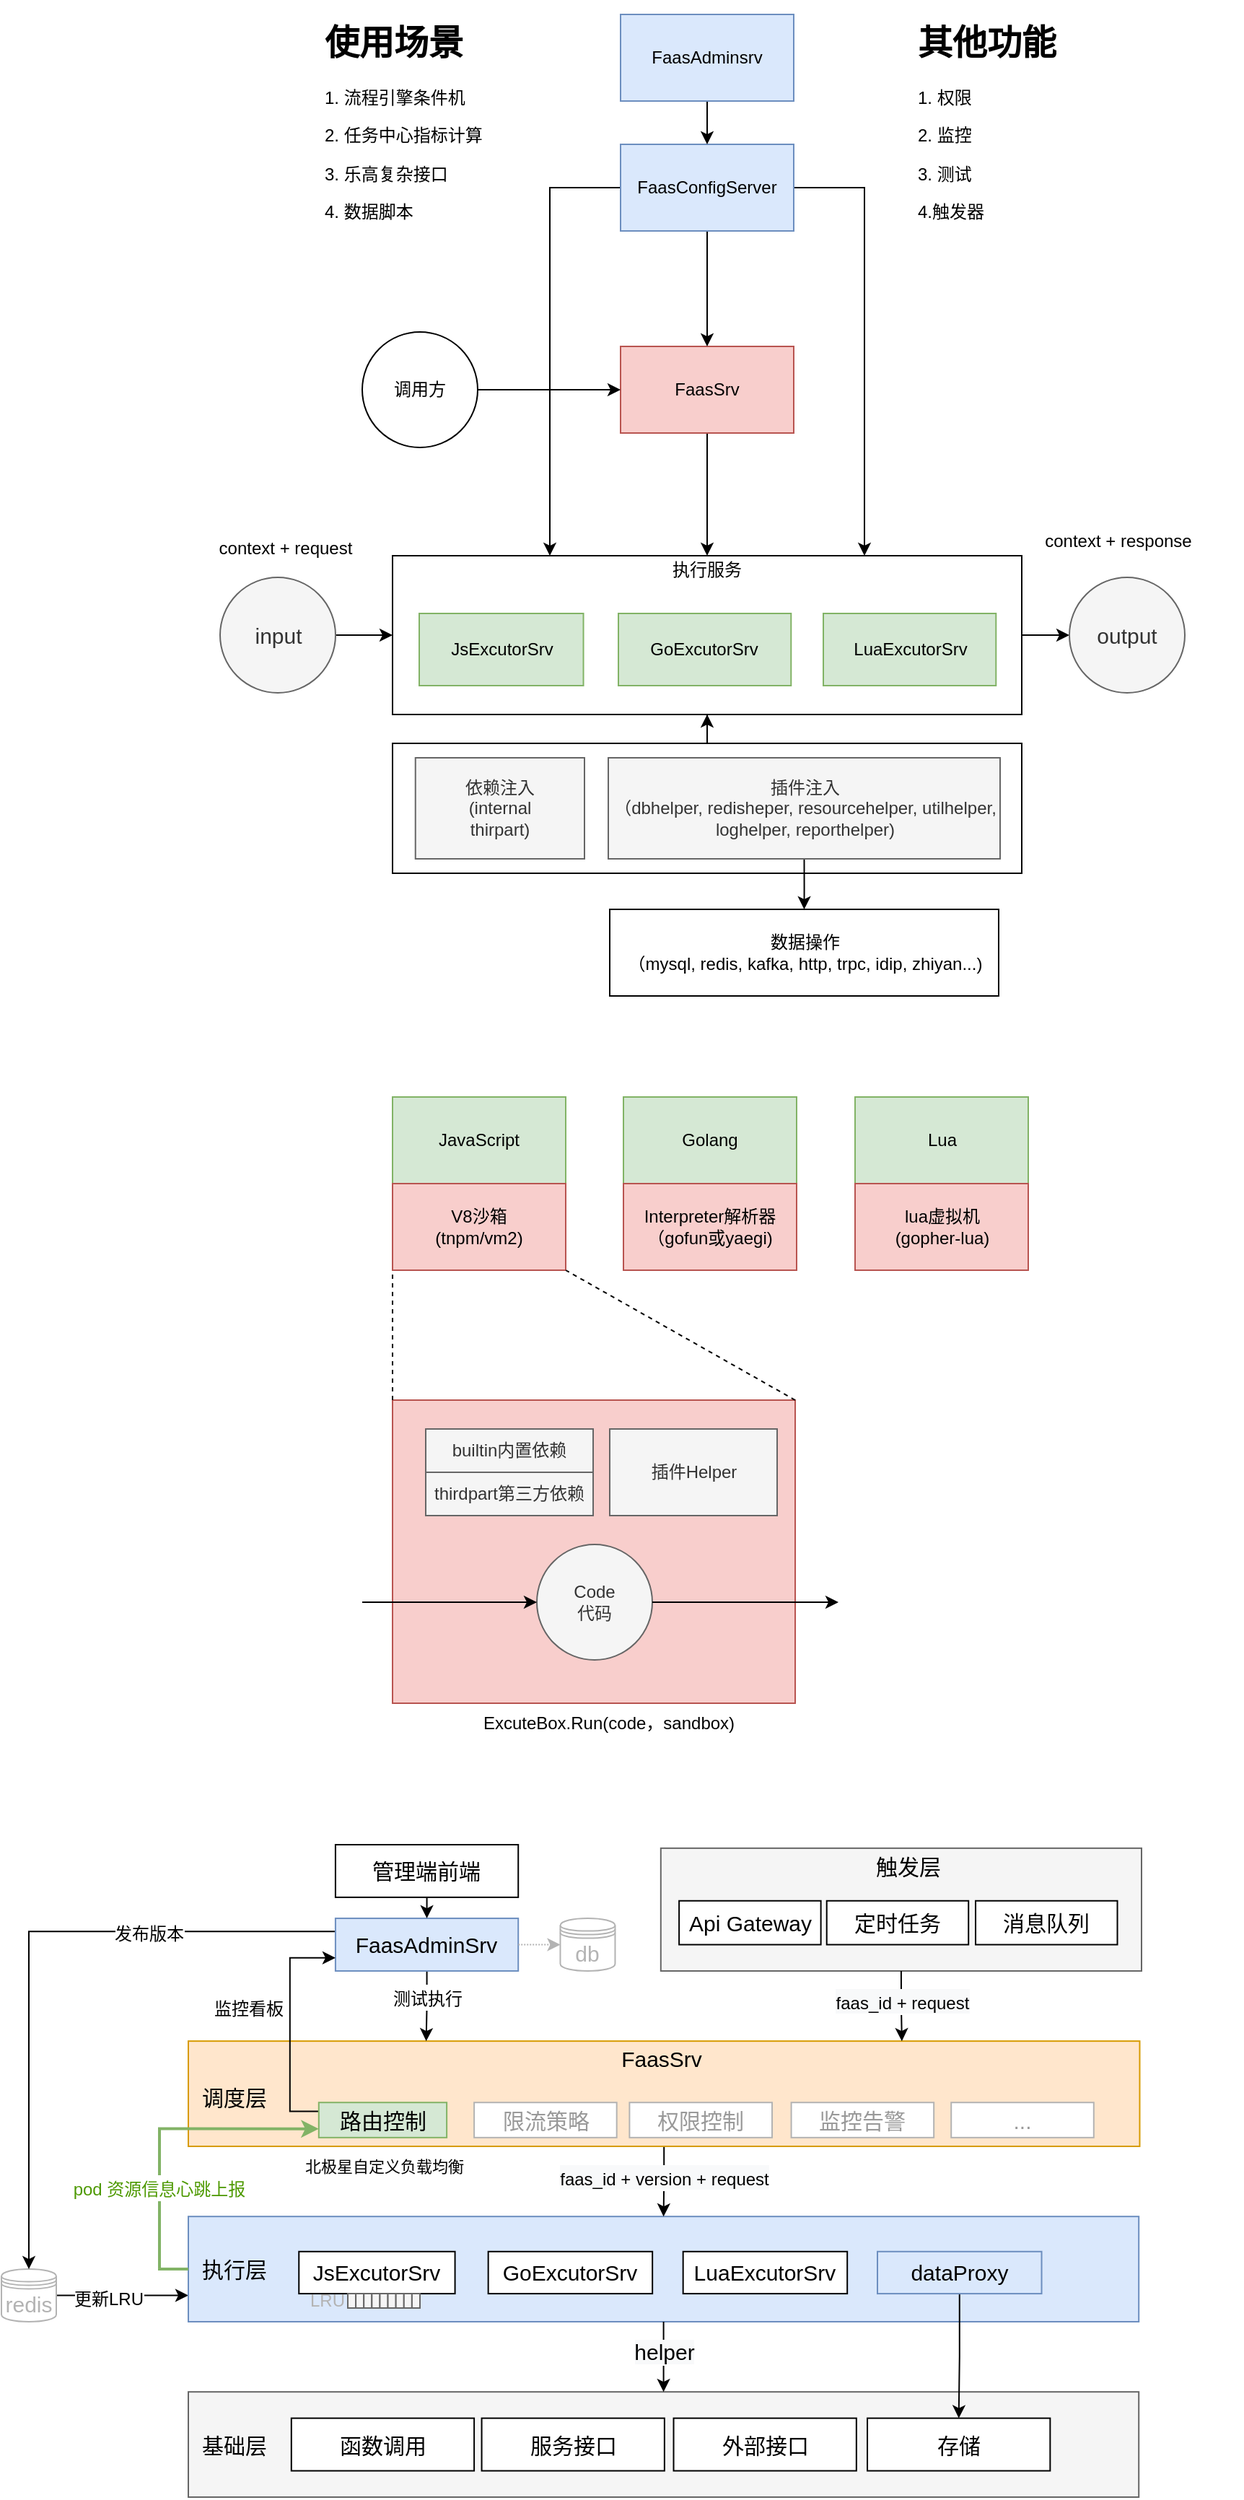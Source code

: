 <mxfile version="14.5.1" type="github">
  <diagram id="OLWQJMdd0GZBQvJl7Ah5" name="第 1 页">
    <mxGraphModel dx="1185" dy="635" grid="1" gridSize="10" guides="1" tooltips="1" connect="1" arrows="1" fold="1" page="1" pageScale="1" pageWidth="827" pageHeight="1169" math="0" shadow="0">
      <root>
        <mxCell id="0" />
        <mxCell id="1" parent="0" />
        <mxCell id="CMRHBEQEcgiSeav-4flf-11" style="edgeStyle=orthogonalEdgeStyle;rounded=0;orthogonalLoop=1;jettySize=auto;html=1;exitX=1;exitY=0.5;exitDx=0;exitDy=0;" parent="1" source="CMRHBEQEcgiSeav-4flf-7" target="UxoHD04tg5Q-O8OyDqUi-3" edge="1">
          <mxGeometry relative="1" as="geometry" />
        </mxCell>
        <mxCell id="CMRHBEQEcgiSeav-4flf-7" value="" style="rounded=0;whiteSpace=wrap;html=1;" parent="1" vertex="1">
          <mxGeometry x="391" y="935" width="436" height="110" as="geometry" />
        </mxCell>
        <mxCell id="CMRHBEQEcgiSeav-4flf-8" style="edgeStyle=orthogonalEdgeStyle;rounded=0;orthogonalLoop=1;jettySize=auto;html=1;exitX=0.5;exitY=0;exitDx=0;exitDy=0;" parent="1" source="CMRHBEQEcgiSeav-4flf-6" target="CMRHBEQEcgiSeav-4flf-7" edge="1">
          <mxGeometry relative="1" as="geometry" />
        </mxCell>
        <mxCell id="CMRHBEQEcgiSeav-4flf-6" value="" style="rounded=0;whiteSpace=wrap;html=1;" parent="1" vertex="1">
          <mxGeometry x="391" y="1065" width="436" height="90" as="geometry" />
        </mxCell>
        <mxCell id="CMRHBEQEcgiSeav-4flf-10" style="edgeStyle=orthogonalEdgeStyle;rounded=0;orthogonalLoop=1;jettySize=auto;html=1;exitX=1;exitY=0.5;exitDx=0;exitDy=0;" parent="1" source="UxoHD04tg5Q-O8OyDqUi-2" target="CMRHBEQEcgiSeav-4flf-7" edge="1">
          <mxGeometry relative="1" as="geometry" />
        </mxCell>
        <mxCell id="UxoHD04tg5Q-O8OyDqUi-2" value="input" style="ellipse;whiteSpace=wrap;html=1;aspect=fixed;fontSize=15;fillColor=#f5f5f5;strokeColor=#666666;fontColor=#333333;" parent="1" vertex="1">
          <mxGeometry x="271.5" y="950" width="80" height="80" as="geometry" />
        </mxCell>
        <mxCell id="UxoHD04tg5Q-O8OyDqUi-3" value="output" style="ellipse;whiteSpace=wrap;html=1;aspect=fixed;fontSize=15;fillColor=#f5f5f5;strokeColor=#666666;fontColor=#333333;" parent="1" vertex="1">
          <mxGeometry x="860" y="950" width="80" height="80" as="geometry" />
        </mxCell>
        <mxCell id="UxoHD04tg5Q-O8OyDqUi-17" value="context + request" style="text;html=1;strokeColor=none;fillColor=none;align=center;verticalAlign=middle;whiteSpace=wrap;rounded=0;fontSize=12;" parent="1" vertex="1">
          <mxGeometry x="231.5" y="920" width="170" height="20" as="geometry" />
        </mxCell>
        <mxCell id="UxoHD04tg5Q-O8OyDqUi-18" value="context + response" style="text;html=1;strokeColor=none;fillColor=none;align=center;verticalAlign=middle;whiteSpace=wrap;rounded=0;fontSize=12;" parent="1" vertex="1">
          <mxGeometry x="809.15" y="915" width="170" height="20" as="geometry" />
        </mxCell>
        <mxCell id="CMRHBEQEcgiSeav-4flf-12" style="edgeStyle=orthogonalEdgeStyle;rounded=0;orthogonalLoop=1;jettySize=auto;html=1;exitX=0.5;exitY=1;exitDx=0;exitDy=0;entryX=0.5;entryY=0;entryDx=0;entryDy=0;" parent="1" source="UxoHD04tg5Q-O8OyDqUi-20" target="CMRHBEQEcgiSeav-4flf-9" edge="1">
          <mxGeometry relative="1" as="geometry" />
        </mxCell>
        <mxCell id="UxoHD04tg5Q-O8OyDqUi-20" value="FaasSrv" style="rounded=0;whiteSpace=wrap;html=1;fontSize=12;fillColor=#f8cecc;strokeColor=#b85450;" parent="1" vertex="1">
          <mxGeometry x="549" y="790" width="120" height="60" as="geometry" />
        </mxCell>
        <mxCell id="CMRHBEQEcgiSeav-4flf-15" style="edgeStyle=orthogonalEdgeStyle;rounded=0;orthogonalLoop=1;jettySize=auto;html=1;exitX=0.5;exitY=1;exitDx=0;exitDy=0;" parent="1" source="UxoHD04tg5Q-O8OyDqUi-21" target="UxoHD04tg5Q-O8OyDqUi-20" edge="1">
          <mxGeometry relative="1" as="geometry" />
        </mxCell>
        <mxCell id="CMRHBEQEcgiSeav-4flf-16" style="edgeStyle=orthogonalEdgeStyle;rounded=0;orthogonalLoop=1;jettySize=auto;html=1;exitX=1;exitY=0.5;exitDx=0;exitDy=0;entryX=0.75;entryY=0;entryDx=0;entryDy=0;" parent="1" source="UxoHD04tg5Q-O8OyDqUi-21" target="CMRHBEQEcgiSeav-4flf-7" edge="1">
          <mxGeometry relative="1" as="geometry" />
        </mxCell>
        <mxCell id="CMRHBEQEcgiSeav-4flf-17" style="edgeStyle=orthogonalEdgeStyle;rounded=0;orthogonalLoop=1;jettySize=auto;html=1;exitX=0;exitY=0.5;exitDx=0;exitDy=0;entryX=0.25;entryY=0;entryDx=0;entryDy=0;" parent="1" source="UxoHD04tg5Q-O8OyDqUi-21" target="CMRHBEQEcgiSeav-4flf-7" edge="1">
          <mxGeometry relative="1" as="geometry">
            <Array as="points">
              <mxPoint x="500" y="680" />
            </Array>
          </mxGeometry>
        </mxCell>
        <mxCell id="UxoHD04tg5Q-O8OyDqUi-21" value="FaasConfigServer" style="rounded=0;whiteSpace=wrap;html=1;fontSize=12;fillColor=#dae8fc;strokeColor=#6c8ebf;" parent="1" vertex="1">
          <mxGeometry x="549" y="650" width="120" height="60" as="geometry" />
        </mxCell>
        <mxCell id="CMRHBEQEcgiSeav-4flf-3" value="依赖注入&lt;br&gt;(internal&lt;br&gt;thirpart)" style="rounded=0;whiteSpace=wrap;html=1;fontSize=12;fillColor=#f5f5f5;strokeColor=#666666;fontColor=#333333;" parent="1" vertex="1">
          <mxGeometry x="406.87" y="1075" width="117.13" height="70" as="geometry" />
        </mxCell>
        <mxCell id="CMRHBEQEcgiSeav-4flf-23" style="edgeStyle=orthogonalEdgeStyle;rounded=0;orthogonalLoop=1;jettySize=auto;html=1;exitX=0.5;exitY=1;exitDx=0;exitDy=0;" parent="1" source="CMRHBEQEcgiSeav-4flf-4" target="CMRHBEQEcgiSeav-4flf-22" edge="1">
          <mxGeometry relative="1" as="geometry" />
        </mxCell>
        <mxCell id="CMRHBEQEcgiSeav-4flf-4" value="插件注入&lt;br&gt;（dbhelper, redisheper, resourcehelper, utilhelper, loghelper, reporthelper)" style="rounded=0;whiteSpace=wrap;html=1;fontSize=12;fillColor=#f5f5f5;strokeColor=#666666;fontColor=#333333;" parent="1" vertex="1">
          <mxGeometry x="540.5" y="1075" width="271.5" height="70" as="geometry" />
        </mxCell>
        <mxCell id="UxoHD04tg5Q-O8OyDqUi-5" value="JsExcutorSrv" style="rounded=0;whiteSpace=wrap;html=1;fillColor=#d5e8d4;strokeColor=#82b366;" parent="1" vertex="1">
          <mxGeometry x="409.5" y="975" width="113.763" height="50" as="geometry" />
        </mxCell>
        <mxCell id="CMRHBEQEcgiSeav-4flf-1" value="GoExcutorSrv" style="rounded=0;whiteSpace=wrap;html=1;fillColor=#d5e8d4;strokeColor=#82b366;" parent="1" vertex="1">
          <mxGeometry x="547.498" y="975" width="119.648" height="50" as="geometry" />
        </mxCell>
        <mxCell id="CMRHBEQEcgiSeav-4flf-2" value="LuaExcutorSrv" style="rounded=0;whiteSpace=wrap;html=1;fillColor=#d5e8d4;strokeColor=#82b366;" parent="1" vertex="1">
          <mxGeometry x="689.502" y="975" width="119.648" height="50" as="geometry" />
        </mxCell>
        <mxCell id="CMRHBEQEcgiSeav-4flf-9" value="执行服务" style="text;html=1;strokeColor=none;fillColor=none;align=center;verticalAlign=middle;whiteSpace=wrap;rounded=0;" parent="1" vertex="1">
          <mxGeometry x="584" y="935" width="50" height="20" as="geometry" />
        </mxCell>
        <mxCell id="CMRHBEQEcgiSeav-4flf-19" style="edgeStyle=orthogonalEdgeStyle;rounded=0;orthogonalLoop=1;jettySize=auto;html=1;exitX=0.5;exitY=1;exitDx=0;exitDy=0;" parent="1" source="CMRHBEQEcgiSeav-4flf-18" target="UxoHD04tg5Q-O8OyDqUi-21" edge="1">
          <mxGeometry relative="1" as="geometry" />
        </mxCell>
        <mxCell id="CMRHBEQEcgiSeav-4flf-18" value="FaasAdminsrv" style="rounded=0;whiteSpace=wrap;html=1;fontSize=12;fillColor=#dae8fc;strokeColor=#6c8ebf;" parent="1" vertex="1">
          <mxGeometry x="549" y="560" width="120" height="60" as="geometry" />
        </mxCell>
        <mxCell id="CMRHBEQEcgiSeav-4flf-21" style="edgeStyle=orthogonalEdgeStyle;rounded=0;orthogonalLoop=1;jettySize=auto;html=1;exitX=1;exitY=0.5;exitDx=0;exitDy=0;" parent="1" source="CMRHBEQEcgiSeav-4flf-20" target="UxoHD04tg5Q-O8OyDqUi-20" edge="1">
          <mxGeometry relative="1" as="geometry" />
        </mxCell>
        <mxCell id="CMRHBEQEcgiSeav-4flf-20" value="调用方" style="ellipse;whiteSpace=wrap;html=1;aspect=fixed;" parent="1" vertex="1">
          <mxGeometry x="370" y="780" width="80" height="80" as="geometry" />
        </mxCell>
        <mxCell id="CMRHBEQEcgiSeav-4flf-22" value="数据操作&lt;br&gt;（mysql, redis, kafka, http, trpc, idip, zhiyan...)" style="rounded=0;whiteSpace=wrap;html=1;" parent="1" vertex="1">
          <mxGeometry x="541.5" y="1180" width="269.5" height="60" as="geometry" />
        </mxCell>
        <mxCell id="pfZ5TkLtPLS2MDY2k81m-2" value="JavaScript" style="rounded=0;whiteSpace=wrap;html=1;fillColor=#d5e8d4;strokeColor=#82b366;" parent="1" vertex="1">
          <mxGeometry x="391" y="1310" width="120" height="60" as="geometry" />
        </mxCell>
        <mxCell id="pfZ5TkLtPLS2MDY2k81m-4" value="Golang" style="rounded=0;whiteSpace=wrap;html=1;fillColor=#d5e8d4;strokeColor=#82b366;" parent="1" vertex="1">
          <mxGeometry x="551" y="1310" width="120" height="60" as="geometry" />
        </mxCell>
        <mxCell id="pfZ5TkLtPLS2MDY2k81m-6" value="Lua" style="rounded=0;whiteSpace=wrap;html=1;fillColor=#d5e8d4;strokeColor=#82b366;" parent="1" vertex="1">
          <mxGeometry x="711.5" y="1310" width="120" height="60" as="geometry" />
        </mxCell>
        <mxCell id="pfZ5TkLtPLS2MDY2k81m-7" value="" style="group" parent="1" vertex="1" connectable="0">
          <mxGeometry x="391" y="1370" width="440.5" height="60" as="geometry" />
        </mxCell>
        <mxCell id="pfZ5TkLtPLS2MDY2k81m-1" value="V8沙箱&lt;br&gt;(tnpm/vm2)" style="rounded=0;whiteSpace=wrap;html=1;fillColor=#f8cecc;strokeColor=#b85450;" parent="pfZ5TkLtPLS2MDY2k81m-7" vertex="1">
          <mxGeometry width="120" height="60" as="geometry" />
        </mxCell>
        <mxCell id="pfZ5TkLtPLS2MDY2k81m-3" value="Interpreter解析器&lt;br&gt;（gofun或yaegi)" style="rounded=0;whiteSpace=wrap;html=1;fillColor=#f8cecc;strokeColor=#b85450;" parent="pfZ5TkLtPLS2MDY2k81m-7" vertex="1">
          <mxGeometry x="160" width="120" height="60" as="geometry" />
        </mxCell>
        <mxCell id="pfZ5TkLtPLS2MDY2k81m-5" value="lua虚拟机&lt;br&gt;(gopher-lua)" style="rounded=0;whiteSpace=wrap;html=1;fillColor=#f8cecc;strokeColor=#b85450;" parent="pfZ5TkLtPLS2MDY2k81m-7" vertex="1">
          <mxGeometry x="320.5" width="120" height="60" as="geometry" />
        </mxCell>
        <mxCell id="pfZ5TkLtPLS2MDY2k81m-9" value="&lt;h1&gt;其他功能&lt;/h1&gt;&lt;p&gt;1. 权限&lt;/p&gt;&lt;p&gt;2. 监控&lt;/p&gt;&lt;p&gt;3. 测试&lt;/p&gt;&lt;p&gt;4.触发器&lt;/p&gt;" style="text;html=1;strokeColor=none;fillColor=none;spacing=5;spacingTop=-20;whiteSpace=wrap;overflow=hidden;rounded=0;" parent="1" vertex="1">
          <mxGeometry x="750" y="560" width="190" height="150" as="geometry" />
        </mxCell>
        <mxCell id="pfZ5TkLtPLS2MDY2k81m-10" value="&lt;h1&gt;使用场景&lt;/h1&gt;&lt;p&gt;1. 流程引擎条件机&lt;/p&gt;&lt;p&gt;2. 任务中心指标计算&lt;/p&gt;&lt;p&gt;3. 乐高复杂接口&lt;/p&gt;&lt;p&gt;4. 数据脚本&lt;/p&gt;" style="text;html=1;strokeColor=none;fillColor=none;spacing=5;spacingTop=-20;whiteSpace=wrap;overflow=hidden;rounded=0;" parent="1" vertex="1">
          <mxGeometry x="339" y="560" width="149" height="150" as="geometry" />
        </mxCell>
        <mxCell id="pfZ5TkLtPLS2MDY2k81m-12" value="" style="rounded=0;whiteSpace=wrap;html=1;fillColor=#f8cecc;strokeColor=#b85450;" parent="1" vertex="1">
          <mxGeometry x="391" y="1520" width="279" height="210" as="geometry" />
        </mxCell>
        <mxCell id="pfZ5TkLtPLS2MDY2k81m-14" value="ExcuteBox.Run(code，sandbox)" style="text;html=1;strokeColor=none;fillColor=none;align=center;verticalAlign=middle;whiteSpace=wrap;rounded=0;" parent="1" vertex="1">
          <mxGeometry x="450" y="1734" width="182" height="20" as="geometry" />
        </mxCell>
        <mxCell id="pfZ5TkLtPLS2MDY2k81m-15" value="builtin内置依赖" style="rounded=0;whiteSpace=wrap;html=1;fillColor=#f5f5f5;strokeColor=#666666;fontColor=#333333;" parent="1" vertex="1">
          <mxGeometry x="414" y="1540" width="116" height="30" as="geometry" />
        </mxCell>
        <mxCell id="pfZ5TkLtPLS2MDY2k81m-18" value="thirdpart第三方依赖" style="rounded=0;whiteSpace=wrap;html=1;fillColor=#f5f5f5;strokeColor=#666666;fontColor=#333333;" parent="1" vertex="1">
          <mxGeometry x="414" y="1570" width="116" height="30" as="geometry" />
        </mxCell>
        <mxCell id="pfZ5TkLtPLS2MDY2k81m-19" value="插件Helper" style="rounded=0;whiteSpace=wrap;html=1;fillColor=#f5f5f5;strokeColor=#666666;fontColor=#333333;" parent="1" vertex="1">
          <mxGeometry x="541.5" y="1540" width="116" height="60" as="geometry" />
        </mxCell>
        <mxCell id="pfZ5TkLtPLS2MDY2k81m-20" value="Code&lt;br&gt;代码" style="ellipse;whiteSpace=wrap;html=1;aspect=fixed;fillColor=#f5f5f5;strokeColor=#666666;fontColor=#333333;" parent="1" vertex="1">
          <mxGeometry x="491" y="1620" width="80" height="80" as="geometry" />
        </mxCell>
        <mxCell id="pfZ5TkLtPLS2MDY2k81m-21" value="" style="endArrow=classic;html=1;entryX=0;entryY=0.5;entryDx=0;entryDy=0;" parent="1" target="pfZ5TkLtPLS2MDY2k81m-20" edge="1">
          <mxGeometry width="50" height="50" relative="1" as="geometry">
            <mxPoint x="370" y="1660" as="sourcePoint" />
            <mxPoint x="370" y="1650" as="targetPoint" />
          </mxGeometry>
        </mxCell>
        <mxCell id="pfZ5TkLtPLS2MDY2k81m-22" value="" style="endArrow=classic;html=1;exitX=1;exitY=0.5;exitDx=0;exitDy=0;" parent="1" source="pfZ5TkLtPLS2MDY2k81m-20" edge="1">
          <mxGeometry width="50" height="50" relative="1" as="geometry">
            <mxPoint x="680" y="1690" as="sourcePoint" />
            <mxPoint x="700" y="1660" as="targetPoint" />
          </mxGeometry>
        </mxCell>
        <mxCell id="pfZ5TkLtPLS2MDY2k81m-25" value="" style="endArrow=none;dashed=1;html=1;entryX=0;entryY=1;entryDx=0;entryDy=0;exitX=0;exitY=0;exitDx=0;exitDy=0;" parent="1" source="pfZ5TkLtPLS2MDY2k81m-12" target="pfZ5TkLtPLS2MDY2k81m-1" edge="1">
          <mxGeometry width="50" height="50" relative="1" as="geometry">
            <mxPoint x="330" y="1510" as="sourcePoint" />
            <mxPoint x="380" y="1460" as="targetPoint" />
          </mxGeometry>
        </mxCell>
        <mxCell id="pfZ5TkLtPLS2MDY2k81m-26" value="" style="endArrow=none;dashed=1;html=1;entryX=1;entryY=1;entryDx=0;entryDy=0;exitX=1;exitY=0;exitDx=0;exitDy=0;" parent="1" source="pfZ5TkLtPLS2MDY2k81m-12" target="pfZ5TkLtPLS2MDY2k81m-1" edge="1">
          <mxGeometry width="50" height="50" relative="1" as="geometry">
            <mxPoint x="300" y="1530" as="sourcePoint" />
            <mxPoint x="350" y="1480" as="targetPoint" />
          </mxGeometry>
        </mxCell>
        <mxCell id="5PFWlFZqcd6oAMGtFJjq-10" style="edgeStyle=orthogonalEdgeStyle;rounded=0;orthogonalLoop=1;jettySize=auto;html=1;exitX=1;exitY=0.5;exitDx=0;exitDy=0;entryX=0;entryY=0.75;entryDx=0;entryDy=0;shadow=0;fontSize=15;" edge="1" parent="1" source="5PFWlFZqcd6oAMGtFJjq-7" target="IqT8eU0gc5ELSn8c8THs-2">
          <mxGeometry relative="1" as="geometry" />
        </mxCell>
        <mxCell id="5PFWlFZqcd6oAMGtFJjq-11" value="&lt;font style=&quot;font-size: 12px&quot;&gt;更新LRU&lt;/font&gt;" style="edgeLabel;html=1;align=center;verticalAlign=middle;resizable=0;points=[];fontSize=15;" vertex="1" connectable="0" parent="5PFWlFZqcd6oAMGtFJjq-10">
          <mxGeometry x="-0.225" y="-1" relative="1" as="geometry">
            <mxPoint as="offset" />
          </mxGeometry>
        </mxCell>
        <mxCell id="5PFWlFZqcd6oAMGtFJjq-7" value="&lt;font color=&quot;#b3b3b3&quot; style=&quot;font-size: 15px;&quot;&gt;redis&lt;/font&gt;" style="shape=datastore;whiteSpace=wrap;html=1;strokeColor=#B3B3B3;fontColor=#4D9900;align=center;fontSize=15;" vertex="1" parent="1">
          <mxGeometry x="120.001" y="2122.002" width="37.996" height="36.452" as="geometry" />
        </mxCell>
        <mxCell id="IqT8eU0gc5ELSn8c8THs-1" value="" style="rounded=0;whiteSpace=wrap;html=1;fillColor=#f5f5f5;strokeColor=#666666;fontColor=#333333;fontSize=15;" parent="1" vertex="1">
          <mxGeometry x="576.9" y="1830.43" width="333.1" height="85.054" as="geometry" />
        </mxCell>
        <mxCell id="IqT8eU0gc5ELSn8c8THs-2" value="" style="rounded=0;whiteSpace=wrap;html=1;fillColor=#dae8fc;strokeColor=#6c8ebf;fontSize=15;" parent="1" vertex="1">
          <mxGeometry x="249.5" y="2085.591" width="658.6" height="72.903" as="geometry" />
        </mxCell>
        <mxCell id="IqT8eU0gc5ELSn8c8THs-3" value="" style="rounded=0;whiteSpace=wrap;html=1;fillColor=#f5f5f5;strokeColor=#666666;fontColor=#333333;fontSize=15;" parent="1" vertex="1">
          <mxGeometry x="249.5" y="2207.097" width="658.6" height="72.903" as="geometry" />
        </mxCell>
        <mxCell id="gpSYbSqz9sT6_d6u6PUT-11" style="edgeStyle=orthogonalEdgeStyle;rounded=0;orthogonalLoop=1;jettySize=auto;html=1;exitX=0.5;exitY=1;exitDx=0;exitDy=0;entryX=0.5;entryY=0;entryDx=0;entryDy=0;fontSize=15;" parent="1" source="IqT8eU0gc5ELSn8c8THs-2" target="IqT8eU0gc5ELSn8c8THs-3" edge="1">
          <mxGeometry x="249.5" y="1828" as="geometry">
            <Array as="points">
              <mxPoint x="579.433" y="2182.796" />
              <mxPoint x="579.433" y="2182.796" />
            </Array>
          </mxGeometry>
        </mxCell>
        <mxCell id="gpSYbSqz9sT6_d6u6PUT-72" value="&lt;span style=&quot;font-size: 15px; background-color: rgb(248, 249, 250);&quot;&gt;helper&lt;/span&gt;" style="edgeLabel;html=1;align=center;verticalAlign=middle;resizable=0;points=[];fontColor=#000000;fontSize=15;" parent="gpSYbSqz9sT6_d6u6PUT-11" vertex="1" connectable="0">
          <mxGeometry x="-0.156" relative="1" as="geometry">
            <mxPoint as="offset" />
          </mxGeometry>
        </mxCell>
        <mxCell id="IqT8eU0gc5ELSn8c8THs-4" value="触发层" style="text;html=1;strokeColor=none;fillColor=none;align=center;verticalAlign=middle;whiteSpace=wrap;rounded=0;fontSize=15;" parent="1" vertex="1">
          <mxGeometry x="722.552" y="1830.43" width="50.662" height="24.301" as="geometry" />
        </mxCell>
        <mxCell id="IqT8eU0gc5ELSn8c8THs-5" value="执行层" style="text;html=1;strokeColor=none;fillColor=none;align=center;verticalAlign=middle;whiteSpace=wrap;rounded=0;fontSize=15;" parent="1" vertex="1">
          <mxGeometry x="255.833" y="2109.892" width="50.662" height="24.301" as="geometry" />
        </mxCell>
        <mxCell id="IqT8eU0gc5ELSn8c8THs-6" value="基础层" style="text;html=1;strokeColor=none;fillColor=none;align=center;verticalAlign=middle;whiteSpace=wrap;rounded=0;fontSize=15;" parent="1" vertex="1">
          <mxGeometry x="255.833" y="2231.398" width="50.662" height="24.301" as="geometry" />
        </mxCell>
        <mxCell id="IqT8eU0gc5ELSn8c8THs-15" value="" style="group;fontSize=15;" parent="1" vertex="1" connectable="0">
          <mxGeometry x="326.126" y="2109.892" width="379.962" height="29.161" as="geometry" />
        </mxCell>
        <mxCell id="IqT8eU0gc5ELSn8c8THs-12" value="JsExcutorSrv" style="rounded=0;whiteSpace=wrap;html=1;fontSize=15;" parent="IqT8eU0gc5ELSn8c8THs-15" vertex="1">
          <mxGeometry width="108.159" height="29.161" as="geometry" />
        </mxCell>
        <mxCell id="IqT8eU0gc5ELSn8c8THs-13" value="GoExcutorSrv" style="rounded=0;whiteSpace=wrap;html=1;fontSize=15;" parent="IqT8eU0gc5ELSn8c8THs-15" vertex="1">
          <mxGeometry x="131.2" width="113.753" height="29.161" as="geometry" />
        </mxCell>
        <mxCell id="IqT8eU0gc5ELSn8c8THs-14" value="LuaExcutorSrv" style="rounded=0;whiteSpace=wrap;html=1;fontSize=15;" parent="IqT8eU0gc5ELSn8c8THs-15" vertex="1">
          <mxGeometry x="266.208" width="113.753" height="29.161" as="geometry" />
        </mxCell>
        <mxCell id="IqT8eU0gc5ELSn8c8THs-17" value="函数调用" style="rounded=0;whiteSpace=wrap;html=1;fontSize=15;" parent="1" vertex="1">
          <mxGeometry x="320.895" y="2225.323" width="126.654" height="36.452" as="geometry" />
        </mxCell>
        <mxCell id="IqT8eU0gc5ELSn8c8THs-18" value="服务接口" style="rounded=0;whiteSpace=wrap;html=1;fontSize=15;" parent="1" vertex="1">
          <mxGeometry x="452.779" y="2225.323" width="126.654" height="36.452" as="geometry" />
        </mxCell>
        <mxCell id="IqT8eU0gc5ELSn8c8THs-19" value="外部接口" style="rounded=0;whiteSpace=wrap;html=1;fontSize=15;" parent="1" vertex="1">
          <mxGeometry x="585.766" y="2225.323" width="126.654" height="36.452" as="geometry" />
        </mxCell>
        <mxCell id="IqT8eU0gc5ELSn8c8THs-20" value="存储" style="rounded=0;whiteSpace=wrap;html=1;fontSize=15;" parent="1" vertex="1">
          <mxGeometry x="720.019" y="2225.323" width="126.654" height="36.452" as="geometry" />
        </mxCell>
        <mxCell id="gpSYbSqz9sT6_d6u6PUT-6" style="edgeStyle=orthogonalEdgeStyle;rounded=0;orthogonalLoop=1;jettySize=auto;html=1;exitX=0.5;exitY=1;exitDx=0;exitDy=0;entryX=0.5;entryY=0;entryDx=0;entryDy=0;fontSize=15;" parent="1" source="gpSYbSqz9sT6_d6u6PUT-1" target="IqT8eU0gc5ELSn8c8THs-2" edge="1">
          <mxGeometry x="249.5" y="1828" as="geometry" />
        </mxCell>
        <mxCell id="5PFWlFZqcd6oAMGtFJjq-5" value="&lt;span style=&quot;background-color: rgb(248 , 249 , 250)&quot;&gt;&lt;font style=&quot;font-size: 12px&quot;&gt;faas_id + version + request&lt;/font&gt;&lt;/span&gt;" style="edgeLabel;html=1;align=center;verticalAlign=middle;resizable=0;points=[];fontSize=15;" vertex="1" connectable="0" parent="gpSYbSqz9sT6_d6u6PUT-6">
          <mxGeometry x="-0.166" relative="1" as="geometry">
            <mxPoint as="offset" />
          </mxGeometry>
        </mxCell>
        <mxCell id="gpSYbSqz9sT6_d6u6PUT-1" value="" style="rounded=0;whiteSpace=wrap;html=1;fillColor=#ffe6cc;strokeColor=#d79b00;fontSize=15;" parent="1" vertex="1">
          <mxGeometry x="249.5" y="1964.086" width="659.233" height="72.903" as="geometry" />
        </mxCell>
        <mxCell id="gpSYbSqz9sT6_d6u6PUT-2" style="edgeStyle=orthogonalEdgeStyle;rounded=0;orthogonalLoop=1;jettySize=auto;html=1;exitX=0.5;exitY=1;exitDx=0;exitDy=0;entryX=0.75;entryY=0;entryDx=0;entryDy=0;fontSize=15;" parent="1" source="IqT8eU0gc5ELSn8c8THs-1" target="gpSYbSqz9sT6_d6u6PUT-1" edge="1">
          <mxGeometry x="249.5" y="1828" as="geometry" />
        </mxCell>
        <mxCell id="gpSYbSqz9sT6_d6u6PUT-71" value="&lt;span style=&quot;background-color: rgb(248 , 249 , 250)&quot;&gt;&lt;font style=&quot;font-size: 12px&quot;&gt;faas_id + request&lt;/font&gt;&lt;/span&gt;" style="edgeLabel;html=1;align=center;verticalAlign=middle;resizable=0;points=[];fontColor=#000000;fontSize=15;" parent="gpSYbSqz9sT6_d6u6PUT-2" vertex="1" connectable="0">
          <mxGeometry x="-0.191" relative="1" as="geometry">
            <mxPoint as="offset" />
          </mxGeometry>
        </mxCell>
        <mxCell id="gpSYbSqz9sT6_d6u6PUT-17" style="edgeStyle=orthogonalEdgeStyle;rounded=0;orthogonalLoop=1;jettySize=auto;html=1;exitX=0.5;exitY=1;exitDx=0;exitDy=0;entryX=0.25;entryY=0;entryDx=0;entryDy=0;fontSize=15;" parent="1" source="gpSYbSqz9sT6_d6u6PUT-7" target="gpSYbSqz9sT6_d6u6PUT-1" edge="1">
          <mxGeometry x="249.5" y="1828" as="geometry" />
        </mxCell>
        <mxCell id="gpSYbSqz9sT6_d6u6PUT-18" value="&lt;font style=&quot;font-size: 12px&quot;&gt;测试执行&lt;/font&gt;" style="edgeLabel;html=1;align=center;verticalAlign=middle;resizable=0;points=[];fontSize=15;" parent="gpSYbSqz9sT6_d6u6PUT-17" vertex="1" connectable="0">
          <mxGeometry x="-0.4" relative="1" as="geometry">
            <mxPoint y="3" as="offset" />
          </mxGeometry>
        </mxCell>
        <mxCell id="5PFWlFZqcd6oAMGtFJjq-8" style="edgeStyle=orthogonalEdgeStyle;rounded=0;orthogonalLoop=1;jettySize=auto;html=1;exitX=0;exitY=0.25;exitDx=0;exitDy=0;entryX=0.5;entryY=0;entryDx=0;entryDy=0;shadow=0;fontSize=15;" edge="1" parent="1" source="gpSYbSqz9sT6_d6u6PUT-7" target="5PFWlFZqcd6oAMGtFJjq-7">
          <mxGeometry relative="1" as="geometry" />
        </mxCell>
        <mxCell id="5PFWlFZqcd6oAMGtFJjq-9" value="&lt;font style=&quot;font-size: 12px&quot;&gt;发布版本&lt;/font&gt;" style="edgeLabel;html=1;align=center;verticalAlign=middle;resizable=0;points=[];fontSize=15;" vertex="1" connectable="0" parent="5PFWlFZqcd6oAMGtFJjq-8">
          <mxGeometry x="-0.419" relative="1" as="geometry">
            <mxPoint as="offset" />
          </mxGeometry>
        </mxCell>
        <mxCell id="gpSYbSqz9sT6_d6u6PUT-7" value="FaasAdminSrv" style="rounded=0;whiteSpace=wrap;html=1;fillColor=#dae8fc;strokeColor=#6c8ebf;fontSize=15;" parent="1" vertex="1">
          <mxGeometry x="351.456" y="1879.032" width="126.654" height="36.452" as="geometry" />
        </mxCell>
        <mxCell id="gpSYbSqz9sT6_d6u6PUT-67" style="edgeStyle=orthogonalEdgeStyle;rounded=0;orthogonalLoop=1;jettySize=auto;html=1;exitX=0.5;exitY=1;exitDx=0;exitDy=0;entryX=0.5;entryY=0;entryDx=0;entryDy=0;strokeWidth=1;fontColor=#000000;fontSize=15;" parent="1" source="gpSYbSqz9sT6_d6u6PUT-8" target="gpSYbSqz9sT6_d6u6PUT-7" edge="1">
          <mxGeometry x="249.5" y="1828" as="geometry" />
        </mxCell>
        <mxCell id="gpSYbSqz9sT6_d6u6PUT-8" value="管理端前端" style="rounded=0;whiteSpace=wrap;html=1;fontSize=15;" parent="1" vertex="1">
          <mxGeometry x="351.456" y="1828" width="126.654" height="36.452" as="geometry" />
        </mxCell>
        <mxCell id="gpSYbSqz9sT6_d6u6PUT-14" value="限流策略" style="rounded=0;whiteSpace=wrap;html=1;fontColor=#999999;strokeColor=#B3B3B3;fontSize=15;" parent="1" vertex="1">
          <mxGeometry x="447.549" y="2006.613" width="98.79" height="24.301" as="geometry" />
        </mxCell>
        <mxCell id="gpSYbSqz9sT6_d6u6PUT-15" value="权限控制" style="rounded=0;whiteSpace=wrap;html=1;fontColor=#999999;strokeColor=#B3B3B3;fontSize=15;" parent="1" vertex="1">
          <mxGeometry x="555.204" y="2006.613" width="98.79" height="24.301" as="geometry" />
        </mxCell>
        <mxCell id="gpSYbSqz9sT6_d6u6PUT-16" value="监控告警" style="rounded=0;whiteSpace=wrap;html=1;fontColor=#999999;strokeColor=#B3B3B3;fontSize=15;" parent="1" vertex="1">
          <mxGeometry x="667.293" y="2006.613" width="98.79" height="24.301" as="geometry" />
        </mxCell>
        <mxCell id="gpSYbSqz9sT6_d6u6PUT-19" value="FaasSrv" style="text;html=1;strokeColor=none;fillColor=none;align=center;verticalAlign=middle;whiteSpace=wrap;rounded=0;fontSize=15;" parent="1" vertex="1">
          <mxGeometry x="551.57" y="1964.086" width="50.662" height="24.301" as="geometry" />
        </mxCell>
        <mxCell id="gpSYbSqz9sT6_d6u6PUT-20" value="..." style="rounded=0;whiteSpace=wrap;html=1;fontColor=#999999;strokeColor=#B3B3B3;fontSize=15;" parent="1" vertex="1">
          <mxGeometry x="778.115" y="2006.613" width="98.79" height="24.301" as="geometry" />
        </mxCell>
        <mxCell id="gpSYbSqz9sT6_d6u6PUT-68" style="edgeStyle=orthogonalEdgeStyle;rounded=0;orthogonalLoop=1;jettySize=auto;html=1;exitX=0;exitY=0.25;exitDx=0;exitDy=0;entryX=0;entryY=0.75;entryDx=0;entryDy=0;strokeWidth=1;fontColor=#000000;fontSize=15;" parent="1" source="gpSYbSqz9sT6_d6u6PUT-38" target="gpSYbSqz9sT6_d6u6PUT-7" edge="1">
          <mxGeometry x="249.5" y="1828" as="geometry" />
        </mxCell>
        <mxCell id="gpSYbSqz9sT6_d6u6PUT-69" value="&lt;font style=&quot;font-size: 12px&quot;&gt;监控看板&lt;/font&gt;" style="edgeLabel;html=1;align=center;verticalAlign=middle;resizable=0;points=[];fontColor=#000000;fontSize=15;" parent="gpSYbSqz9sT6_d6u6PUT-68" vertex="1" connectable="0">
          <mxGeometry x="0.011" y="-1" relative="1" as="geometry">
            <mxPoint x="-30.4" y="-12.69" as="offset" />
          </mxGeometry>
        </mxCell>
        <mxCell id="gpSYbSqz9sT6_d6u6PUT-38" value="路由控制" style="rounded=0;whiteSpace=wrap;html=1;fillColor=#d5e8d4;strokeColor=#82b366;fontSize=15;" parent="1" vertex="1">
          <mxGeometry x="339.893" y="2006.613" width="88.658" height="24.301" as="geometry" />
        </mxCell>
        <mxCell id="gpSYbSqz9sT6_d6u6PUT-55" value="" style="group;fontSize=15;" parent="1" vertex="1" connectable="0">
          <mxGeometry x="440.114" y="1866.882" width="407.826" height="48.602" as="geometry" />
        </mxCell>
        <mxCell id="IqT8eU0gc5ELSn8c8THs-7" value="Api Gateway" style="rounded=0;whiteSpace=wrap;html=1;fontSize=15;" parent="gpSYbSqz9sT6_d6u6PUT-55" vertex="1">
          <mxGeometry x="149.452" width="98.24" height="30.376" as="geometry" />
        </mxCell>
        <mxCell id="IqT8eU0gc5ELSn8c8THs-8" value="定时任务" style="rounded=0;whiteSpace=wrap;html=1;fontSize=15;" parent="gpSYbSqz9sT6_d6u6PUT-55" vertex="1">
          <mxGeometry x="251.749" width="98.24" height="30.376" as="geometry" />
        </mxCell>
        <mxCell id="IqT8eU0gc5ELSn8c8THs-9" value="消息队列" style="rounded=0;whiteSpace=wrap;html=1;fontSize=15;" parent="gpSYbSqz9sT6_d6u6PUT-55" vertex="1">
          <mxGeometry x="354.902" width="98.24" height="30.376" as="geometry" />
        </mxCell>
        <mxCell id="gpSYbSqz9sT6_d6u6PUT-78" value="&lt;font color=&quot;#b3b3b3&quot; style=&quot;font-size: 15px;&quot;&gt;db&lt;/font&gt;" style="shape=datastore;whiteSpace=wrap;html=1;strokeColor=#B3B3B3;fontColor=#4D9900;align=center;fontSize=15;" parent="gpSYbSqz9sT6_d6u6PUT-55" vertex="1">
          <mxGeometry x="67.127" y="12.151" width="37.996" height="36.452" as="geometry" />
        </mxCell>
        <mxCell id="5PFWlFZqcd6oAMGtFJjq-44" style="edgeStyle=orthogonalEdgeStyle;rounded=0;orthogonalLoop=1;jettySize=auto;html=1;exitX=0.5;exitY=1;exitDx=0;exitDy=0;entryX=0.5;entryY=0;entryDx=0;entryDy=0;shadow=0;fontSize=12;fontColor=#B3B3B3;" edge="1" parent="1" source="gpSYbSqz9sT6_d6u6PUT-74" target="IqT8eU0gc5ELSn8c8THs-20">
          <mxGeometry relative="1" as="geometry" />
        </mxCell>
        <mxCell id="gpSYbSqz9sT6_d6u6PUT-74" value="dataProxy" style="rounded=0;whiteSpace=wrap;html=1;fillColor=#dae8fc;strokeColor=#6c8ebf;fontSize=15;" parent="1" vertex="1">
          <mxGeometry x="727.006" y="2109.892" width="113.753" height="29.161" as="geometry" />
        </mxCell>
        <mxCell id="gpSYbSqz9sT6_d6u6PUT-75" value="调度层" style="text;html=1;strokeColor=none;fillColor=none;align=center;verticalAlign=middle;whiteSpace=wrap;rounded=0;fontSize=15;" parent="1" vertex="1">
          <mxGeometry x="255.833" y="1990.817" width="50.662" height="24.301" as="geometry" />
        </mxCell>
        <mxCell id="gpSYbSqz9sT6_d6u6PUT-79" style="edgeStyle=orthogonalEdgeStyle;rounded=0;orthogonalLoop=1;jettySize=auto;html=1;exitX=1;exitY=0.5;exitDx=0;exitDy=0;entryX=0;entryY=0.5;entryDx=0;entryDy=0;strokeWidth=1;fontColor=#4D9900;dashed=1;dashPattern=1 1;strokeColor=#B3B3B3;fontSize=15;" parent="1" source="gpSYbSqz9sT6_d6u6PUT-7" target="gpSYbSqz9sT6_d6u6PUT-78" edge="1">
          <mxGeometry x="249.5" y="1828" as="geometry" />
        </mxCell>
        <mxCell id="gpSYbSqz9sT6_d6u6PUT-46" style="edgeStyle=orthogonalEdgeStyle;rounded=0;orthogonalLoop=1;jettySize=auto;html=1;exitX=0;exitY=0.5;exitDx=0;exitDy=0;fontColor=#999999;fillColor=#d5e8d4;strokeColor=#82b366;strokeWidth=2;entryX=0;entryY=0.75;entryDx=0;entryDy=0;fontSize=15;" parent="1" source="IqT8eU0gc5ELSn8c8THs-2" target="gpSYbSqz9sT6_d6u6PUT-38" edge="1">
          <mxGeometry x="249.5" y="1828" as="geometry" />
        </mxCell>
        <mxCell id="5PFWlFZqcd6oAMGtFJjq-1" value="&lt;span style=&quot;color: rgb(77 , 153 , 0)&quot;&gt;&lt;font style=&quot;font-size: 12px&quot;&gt;pod 资源信息心跳上报&lt;/font&gt;&lt;/span&gt;" style="edgeLabel;html=1;align=center;verticalAlign=middle;resizable=0;points=[];fontSize=15;" vertex="1" connectable="0" parent="gpSYbSqz9sT6_d6u6PUT-46">
          <mxGeometry x="-0.322" y="1" relative="1" as="geometry">
            <mxPoint as="offset" />
          </mxGeometry>
        </mxCell>
        <mxCell id="5PFWlFZqcd6oAMGtFJjq-3" value="&lt;font style=&quot;font-size: 11px&quot;&gt;北极星自定义负载均衡&lt;/font&gt;" style="edgeLabel;html=1;align=center;verticalAlign=middle;resizable=0;points=[];fontColor=#000000;fontSize=15;" vertex="1" connectable="0" parent="1">
          <mxGeometry x="384.998" y="2049.137" as="geometry" />
        </mxCell>
        <mxCell id="5PFWlFZqcd6oAMGtFJjq-21" value="" style="group;fontSize=15;fillColor=#f5f5f5;strokeColor=#666666;fontColor=#333333;" vertex="1" connectable="0" parent="1">
          <mxGeometry x="360" y="2139" width="50" height="10" as="geometry" />
        </mxCell>
        <mxCell id="5PFWlFZqcd6oAMGtFJjq-12" value="" style="rounded=0;whiteSpace=wrap;html=1;fontSize=15;fillColor=#f5f5f5;strokeColor=#666666;fontColor=#333333;" vertex="1" parent="5PFWlFZqcd6oAMGtFJjq-21">
          <mxGeometry width="5.556" height="10" as="geometry" />
        </mxCell>
        <mxCell id="5PFWlFZqcd6oAMGtFJjq-13" value="" style="rounded=0;whiteSpace=wrap;html=1;fontSize=15;fillColor=#f5f5f5;strokeColor=#666666;fontColor=#333333;" vertex="1" parent="5PFWlFZqcd6oAMGtFJjq-21">
          <mxGeometry x="5.556" width="5.556" height="10" as="geometry" />
        </mxCell>
        <mxCell id="5PFWlFZqcd6oAMGtFJjq-14" value="" style="rounded=0;whiteSpace=wrap;html=1;fontSize=15;fillColor=#f5f5f5;strokeColor=#666666;fontColor=#333333;" vertex="1" parent="5PFWlFZqcd6oAMGtFJjq-21">
          <mxGeometry x="11.111" width="5.556" height="10" as="geometry" />
        </mxCell>
        <mxCell id="5PFWlFZqcd6oAMGtFJjq-15" value="" style="rounded=0;whiteSpace=wrap;html=1;fontSize=15;fillColor=#f5f5f5;strokeColor=#666666;fontColor=#333333;" vertex="1" parent="5PFWlFZqcd6oAMGtFJjq-21">
          <mxGeometry x="16.667" width="5.556" height="10" as="geometry" />
        </mxCell>
        <mxCell id="5PFWlFZqcd6oAMGtFJjq-16" value="" style="rounded=0;whiteSpace=wrap;html=1;fontSize=15;fillColor=#f5f5f5;strokeColor=#666666;fontColor=#333333;" vertex="1" parent="5PFWlFZqcd6oAMGtFJjq-21">
          <mxGeometry x="22.222" width="5.556" height="10" as="geometry" />
        </mxCell>
        <mxCell id="5PFWlFZqcd6oAMGtFJjq-17" value="" style="rounded=0;whiteSpace=wrap;html=1;fontSize=15;fillColor=#f5f5f5;strokeColor=#666666;fontColor=#333333;" vertex="1" parent="5PFWlFZqcd6oAMGtFJjq-21">
          <mxGeometry x="27.778" width="5.556" height="10" as="geometry" />
        </mxCell>
        <mxCell id="5PFWlFZqcd6oAMGtFJjq-18" value="" style="rounded=0;whiteSpace=wrap;html=1;fontSize=15;fillColor=#f5f5f5;strokeColor=#666666;fontColor=#333333;" vertex="1" parent="5PFWlFZqcd6oAMGtFJjq-21">
          <mxGeometry x="33.333" width="5.556" height="10" as="geometry" />
        </mxCell>
        <mxCell id="5PFWlFZqcd6oAMGtFJjq-19" value="" style="rounded=0;whiteSpace=wrap;html=1;fontSize=15;fillColor=#f5f5f5;strokeColor=#666666;fontColor=#333333;" vertex="1" parent="5PFWlFZqcd6oAMGtFJjq-21">
          <mxGeometry x="38.889" width="5.556" height="10" as="geometry" />
        </mxCell>
        <mxCell id="5PFWlFZqcd6oAMGtFJjq-20" value="" style="rounded=0;whiteSpace=wrap;html=1;fontSize=15;fillColor=#f5f5f5;strokeColor=#666666;fontColor=#333333;" vertex="1" parent="5PFWlFZqcd6oAMGtFJjq-21">
          <mxGeometry x="44.444" width="5.556" height="10" as="geometry" />
        </mxCell>
        <mxCell id="5PFWlFZqcd6oAMGtFJjq-43" value="LRU" style="text;html=1;strokeColor=none;fillColor=none;align=center;verticalAlign=middle;whiteSpace=wrap;rounded=0;fontSize=12;fontColor=#B3B3B3;" vertex="1" parent="1">
          <mxGeometry x="326.13" y="2134.19" width="40" height="20" as="geometry" />
        </mxCell>
      </root>
    </mxGraphModel>
  </diagram>
</mxfile>
